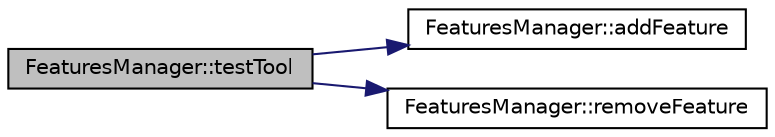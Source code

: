 digraph "FeaturesManager::testTool"
{
 // LATEX_PDF_SIZE
  edge [fontname="Helvetica",fontsize="10",labelfontname="Helvetica",labelfontsize="10"];
  node [fontname="Helvetica",fontsize="10",shape=record];
  rankdir="LR";
  Node1 [label="FeaturesManager::testTool",height=0.2,width=0.4,color="black", fillcolor="grey75", style="filled", fontcolor="black",tooltip=" "];
  Node1 -> Node2 [color="midnightblue",fontsize="10",style="solid",fontname="Helvetica"];
  Node2 [label="FeaturesManager::addFeature",height=0.2,width=0.4,color="black", fillcolor="white", style="filled",URL="$class_features_manager.html#aecdfbd46e64242df19c2e81e92d55420",tooltip=" "];
  Node1 -> Node3 [color="midnightblue",fontsize="10",style="solid",fontname="Helvetica"];
  Node3 [label="FeaturesManager::removeFeature",height=0.2,width=0.4,color="black", fillcolor="white", style="filled",URL="$class_features_manager.html#ad4f07b5356db85965e4a63ffcca1d40e",tooltip=" "];
}
